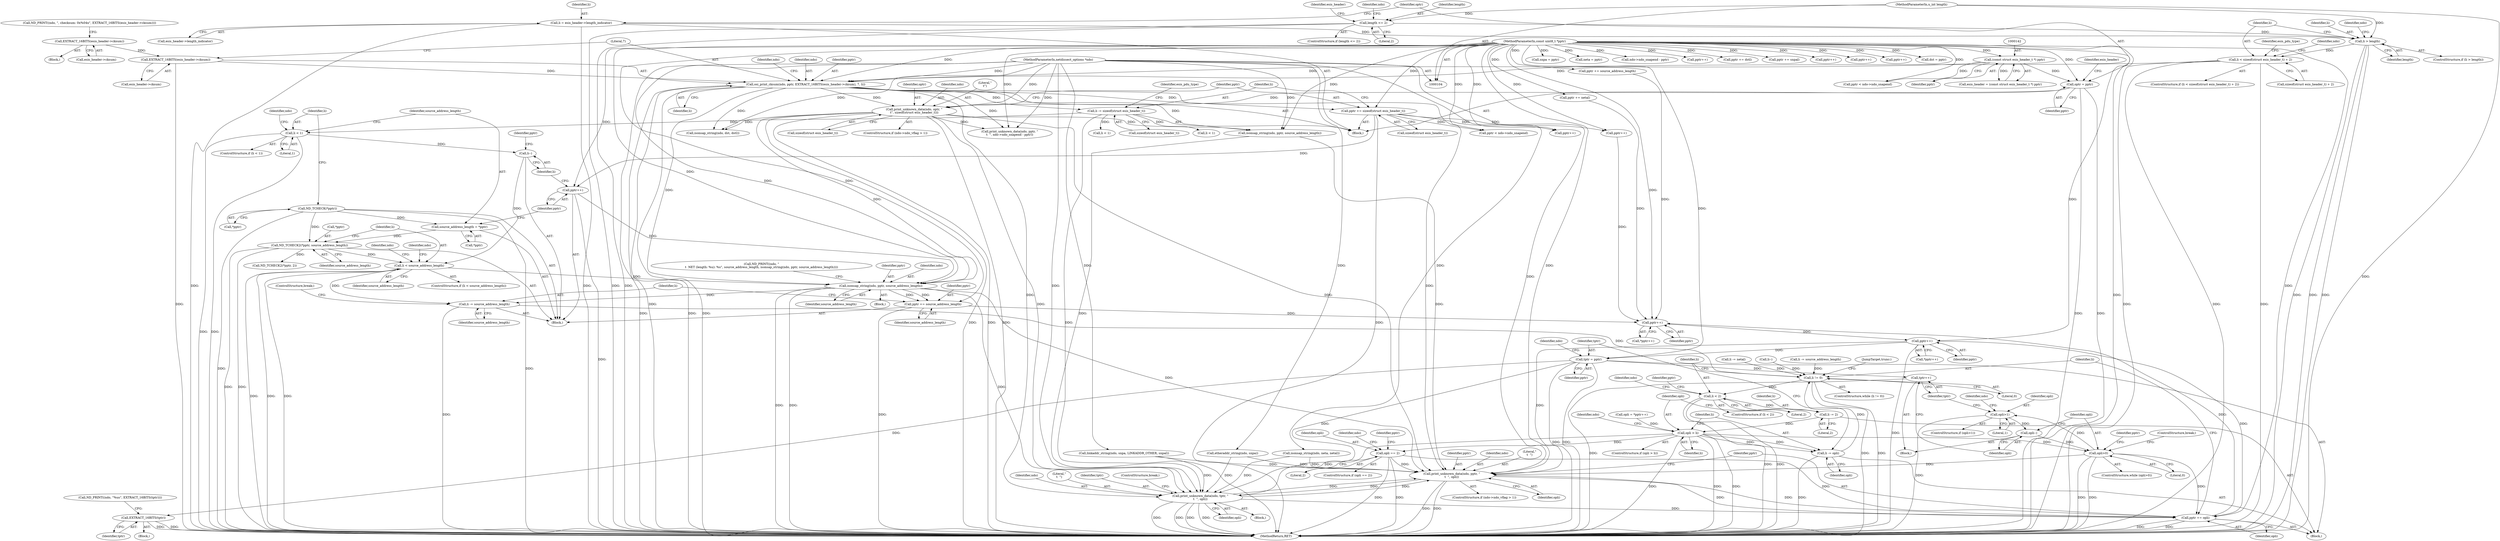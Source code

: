 digraph "0_tcpdump_c177cb3800a9a68d79b2812f0ffcb9479abd6eb8@pointer" {
"1000675" [label="(Call,isonsap_string(ndo, pptr, source_address_length))"];
"1000310" [label="(Call,osi_print_cksum(ndo, pptr, EXTRACT_16BITS(esis_header->cksum), 7, li))"];
"1000105" [label="(MethodParameterIn,netdissect_options *ndo)"];
"1000106" [label="(MethodParameterIn,const uint8_t *pptr)"];
"1000141" [label="(Call,(const struct esis_header_t *) pptr)"];
"1000313" [label="(Call,EXTRACT_16BITS(esis_header->cksum))"];
"1000306" [label="(Call,EXTRACT_16BITS(esis_header->cksum))"];
"1000202" [label="(Call,li < sizeof(struct esis_header_t) + 2)"];
"1000188" [label="(Call,li > length)"];
"1000147" [label="(Call,li = esis_header->length_indicator)"];
"1000125" [label="(Call,length <= 2)"];
"1000107" [label="(MethodParameterIn,u_int length)"];
"1000336" [label="(Call,print_unknown_data(ndo, optr, \"\n\t\", sizeof(struct esis_header_t)))"];
"1000152" [label="(Call,optr = pptr)"];
"1000650" [label="(Call,pptr++)"];
"1000342" [label="(Call,pptr += sizeof(struct esis_header_t))"];
"1000659" [label="(Call,li < source_address_length)"];
"1000652" [label="(Call,li--)"];
"1000637" [label="(Call,li < 1)"];
"1000346" [label="(Call,li -= sizeof(struct esis_header_t))"];
"1000654" [label="(Call,ND_TCHECK2(*pptr, source_address_length))"];
"1000633" [label="(Call,ND_TCHECK(*pptr))"];
"1000646" [label="(Call,source_address_length = *pptr)"];
"1000679" [label="(Call,pptr += source_address_length)"];
"1000735" [label="(Call,pptr++)"];
"1000740" [label="(Call,pptr++)"];
"1000760" [label="(Call,tptr = pptr)"];
"1000794" [label="(Call,EXTRACT_16BITS(tptr))"];
"1000832" [label="(Call,tptr++)"];
"1000843" [label="(Call,print_unknown_data(ndo, tptr, \"\n\t  \", opli))"];
"1000855" [label="(Call,print_unknown_data(ndo, pptr, \"\n\t  \", opli))"];
"1000860" [label="(Call,pptr += opli)"];
"1000682" [label="(Call,li -= source_address_length)"];
"1000711" [label="(Call,li != 0)"];
"1000719" [label="(Call,li < 2)"];
"1000742" [label="(Call,li -= 2)"];
"1000746" [label="(Call,opli > li)"];
"1000757" [label="(Call,li -= opli)"];
"1000781" [label="(Call,opli == 2)"];
"1000804" [label="(Call,opli>0)"];
"1000825" [label="(Call,opli>1)"];
"1000834" [label="(Call,opli--)"];
"1000449" [label="(Call,snpa = pptr)"];
"1000736" [label="(Identifier,pptr)"];
"1000143" [label="(Identifier,pptr)"];
"1000491" [label="(Call,neta = pptr)"];
"1000648" [label="(Call,*pptr)"];
"1000141" [label="(Call,(const struct esis_header_t *) pptr)"];
"1000789" [label="(Call,ND_PRINT((ndo, \"%us\", EXTRACT_16BITS(tptr))))"];
"1000625" [label="(Call,li -= source_address_length)"];
"1000673" [label="(Block,)"];
"1000826" [label="(Identifier,opli)"];
"1000765" [label="(Identifier,ndo)"];
"1000670" [label="(Identifier,ndo)"];
"1000704" [label="(Call,ndo->ndo_snapend - pptr)"];
"1000194" [label="(Identifier,ndo)"];
"1000140" [label="(Identifier,esis_header)"];
"1000863" [label="(JumpTarget,trunc:)"];
"1000858" [label="(Literal,\"\n\t  \")"];
"1000190" [label="(Identifier,length)"];
"1000431" [label="(Call,pptr++)"];
"1000761" [label="(Identifier,tptr)"];
"1000787" [label="(Identifier,pptr)"];
"1000728" [label="(Call,ND_TCHECK2(*pptr, 2))"];
"1000312" [label="(Identifier,pptr)"];
"1000849" [label="(ControlStructure,if (ndo->ndo_vflag > 1))"];
"1000752" [label="(Identifier,ndo)"];
"1000795" [label="(Identifier,tptr)"];
"1000107" [label="(MethodParameterIn,u_int length)"];
"1000203" [label="(Identifier,li)"];
"1000680" [label="(Identifier,pptr)"];
"1000511" [label="(Call,etheraddr_string(ndo, snpa))"];
"1000656" [label="(Identifier,pptr)"];
"1000347" [label="(Identifier,li)"];
"1000538" [label="(Call,isonsap_string(ndo, neta, netal))"];
"1000685" [label="(ControlStructure,break;)"];
"1000636" [label="(ControlStructure,if (li < 1))"];
"1000730" [label="(Identifier,pptr)"];
"1000678" [label="(Identifier,source_address_length)"];
"1000655" [label="(Call,*pptr)"];
"1000714" [label="(Block,)"];
"1000187" [label="(ControlStructure,if (li > length))"];
"1000336" [label="(Call,print_unknown_data(ndo, optr, \"\n\t\", sizeof(struct esis_header_t)))"];
"1000127" [label="(Literal,2)"];
"1000806" [label="(Literal,0)"];
"1000343" [label="(Identifier,pptr)"];
"1000351" [label="(Identifier,esis_pdu_type)"];
"1000861" [label="(Identifier,pptr)"];
"1000632" [label="(Block,)"];
"1000700" [label="(Call,print_unknown_data(ndo, pptr, \"\n\t  \", ndo->ndo_snapend - pptr))"];
"1000665" [label="(Identifier,ndo)"];
"1000683" [label="(Identifier,li)"];
"1000622" [label="(Call,pptr += source_address_length)"];
"1000659" [label="(Call,li < source_address_length)"];
"1000857" [label="(Identifier,pptr)"];
"1000782" [label="(Identifier,opli)"];
"1000410" [label="(Call,isonsap_string(ndo, dst, dstl))"];
"1000695" [label="(Call,pptr < ndo->ndo_snapend)"];
"1000676" [label="(Identifier,ndo)"];
"1000548" [label="(Call,li < 1)"];
"1000646" [label="(Call,source_address_length = *pptr)"];
"1000740" [label="(Call,pptr++)"];
"1000522" [label="(Call,linkaddr_string(ndo, snpa, LINKADDR_OTHER, snpal))"];
"1000824" [label="(ControlStructure,if (opli>1))"];
"1000804" [label="(Call,opli>0)"];
"1000742" [label="(Call,li -= 2)"];
"1000131" [label="(Identifier,ndo)"];
"1000836" [label="(ControlStructure,break;)"];
"1000494" [label="(Call,pptr += netal)"];
"1000653" [label="(Identifier,li)"];
"1000845" [label="(Identifier,tptr)"];
"1000340" [label="(Call,sizeof(struct esis_header_t))"];
"1000317" [label="(Literal,7)"];
"1000827" [label="(Literal,1)"];
"1000807" [label="(Block,)"];
"1000803" [label="(ControlStructure,while (opli>0))"];
"1000668" [label="(Call,ND_PRINT((ndo, \"\n\t  NET (length: %u): %s\", source_address_length, isonsap_string(ndo, pptr, source_address_length))))"];
"1000304" [label="(Block,)"];
"1000399" [label="(Call,pptr += dstl)"];
"1000719" [label="(Call,li < 2)"];
"1000735" [label="(Call,pptr++)"];
"1000661" [label="(Identifier,source_address_length)"];
"1000647" [label="(Identifier,source_address_length)"];
"1000337" [label="(Identifier,ndo)"];
"1000832" [label="(Call,tptr++)"];
"1000862" [label="(Identifier,opli)"];
"1000739" [label="(Call,*pptr++)"];
"1000684" [label="(Identifier,source_address_length)"];
"1000126" [label="(Identifier,length)"];
"1000718" [label="(ControlStructure,if (li < 2))"];
"1000106" [label="(MethodParameterIn,const uint8_t *pptr)"];
"1000856" [label="(Identifier,ndo)"];
"1000452" [label="(Call,pptr += snpal)"];
"1000679" [label="(Call,pptr += source_address_length)"];
"1000148" [label="(Identifier,li)"];
"1000314" [label="(Call,esis_header->cksum)"];
"1000227" [label="(Call,pptr++)"];
"1000847" [label="(Identifier,opli)"];
"1000720" [label="(Identifier,li)"];
"1000154" [label="(Identifier,pptr)"];
"1000682" [label="(Call,li -= source_address_length)"];
"1000365" [label="(Call,li < 1)"];
"1000475" [label="(Call,pptr++)"];
"1000833" [label="(Identifier,tptr)"];
"1000681" [label="(Identifier,source_address_length)"];
"1000307" [label="(Call,esis_header->cksum)"];
"1000762" [label="(Identifier,pptr)"];
"1000848" [label="(ControlStructure,break;)"];
"1000759" [label="(Identifier,opli)"];
"1000342" [label="(Call,pptr += sizeof(struct esis_header_t))"];
"1000231" [label="(Identifier,esis_pdu_type)"];
"1000778" [label="(Block,)"];
"1000657" [label="(Identifier,source_address_length)"];
"1000758" [label="(Identifier,li)"];
"1000799" [label="(Identifier,ndo)"];
"1000783" [label="(Literal,2)"];
"1000497" [label="(Call,li -= netal)"];
"1000346" [label="(Call,li -= sizeof(struct esis_header_t))"];
"1000378" [label="(Call,pptr++)"];
"1000204" [label="(Call,sizeof(struct esis_header_t) + 2)"];
"1000781" [label="(Call,opli == 2)"];
"1000805" [label="(Identifier,opli)"];
"1000643" [label="(Identifier,ndo)"];
"1000313" [label="(Call,EXTRACT_16BITS(esis_header->cksum))"];
"1000125" [label="(Call,length <= 2)"];
"1000344" [label="(Call,sizeof(struct esis_header_t))"];
"1000189" [label="(Identifier,li)"];
"1000147" [label="(Call,li = esis_header->length_indicator)"];
"1000301" [label="(Call,ND_PRINT((ndo, \", checksum: 0x%04x\", EXTRACT_16BITS(esis_header->cksum))))"];
"1000339" [label="(Literal,\"\n\t\")"];
"1000634" [label="(Call,*pptr)"];
"1000660" [label="(Identifier,li)"];
"1000844" [label="(Identifier,ndo)"];
"1000834" [label="(Call,opli--)"];
"1000330" [label="(ControlStructure,if (ndo->ndo_vflag > 1))"];
"1000825" [label="(Call,opli>1)"];
"1000158" [label="(Identifier,esis_header)"];
"1000792" [label="(Block,)"];
"1000202" [label="(Call,li < sizeof(struct esis_header_t) + 2)"];
"1000743" [label="(Identifier,li)"];
"1000338" [label="(Identifier,optr)"];
"1000201" [label="(ControlStructure,if (li < sizeof(struct esis_header_t) + 2))"];
"1000211" [label="(Identifier,ndo)"];
"1000711" [label="(Call,li != 0)"];
"1000654" [label="(Call,ND_TCHECK2(*pptr, source_address_length))"];
"1000712" [label="(Identifier,li)"];
"1000321" [label="(Identifier,ndo)"];
"1000747" [label="(Identifier,opli)"];
"1000741" [label="(Identifier,pptr)"];
"1000618" [label="(Call,isonsap_string(ndo, pptr, source_address_length))"];
"1000835" [label="(Identifier,opli)"];
"1000830" [label="(Identifier,ndo)"];
"1000105" [label="(MethodParameterIn,netdissect_options *ndo)"];
"1000318" [label="(Identifier,li)"];
"1000794" [label="(Call,EXTRACT_16BITS(tptr))"];
"1000652" [label="(Call,li--)"];
"1000216" [label="(Call,pptr < ndo->ndo_snapend)"];
"1000713" [label="(Literal,0)"];
"1000744" [label="(Literal,2)"];
"1000139" [label="(Call,esis_header = (const struct esis_header_t *) pptr)"];
"1000780" [label="(ControlStructure,if (opli == 2))"];
"1000153" [label="(Identifier,optr)"];
"1000637" [label="(Call,li < 1)"];
"1000745" [label="(ControlStructure,if (opli > li))"];
"1000675" [label="(Call,isonsap_string(ndo, pptr, source_address_length))"];
"1000810" [label="(Identifier,pptr)"];
"1000746" [label="(Call,opli > li)"];
"1000859" [label="(Identifier,opli)"];
"1000710" [label="(ControlStructure,while (li != 0))"];
"1000651" [label="(Identifier,pptr)"];
"1000843" [label="(Call,print_unknown_data(ndo, tptr, \"\n\t  \", opli))"];
"1000311" [label="(Identifier,ndo)"];
"1000310" [label="(Call,osi_print_cksum(ndo, pptr, EXTRACT_16BITS(esis_header->cksum), 7, li))"];
"1000721" [label="(Literal,2)"];
"1000633" [label="(Call,ND_TCHECK(*pptr))"];
"1000737" [label="(Call,opli = *pptr++)"];
"1000561" [label="(Call,pptr++)"];
"1000846" [label="(Literal,\"\n\t  \")"];
"1000152" [label="(Call,optr = pptr)"];
"1000677" [label="(Identifier,pptr)"];
"1000593" [label="(Call,pptr++)"];
"1000734" [label="(Call,*pptr++)"];
"1000760" [label="(Call,tptr = pptr)"];
"1000396" [label="(Call,dst = pptr)"];
"1000108" [label="(Block,)"];
"1000149" [label="(Call,esis_header->length_indicator)"];
"1000860" [label="(Call,pptr += opli)"];
"1000563" [label="(Call,li--)"];
"1000124" [label="(ControlStructure,if (length <= 2))"];
"1000348" [label="(Call,sizeof(struct esis_header_t))"];
"1000650" [label="(Call,pptr++)"];
"1000306" [label="(Call,EXTRACT_16BITS(esis_header->cksum))"];
"1000639" [label="(Literal,1)"];
"1000865" [label="(MethodReturn,RET)"];
"1000188" [label="(Call,li > length)"];
"1000658" [label="(ControlStructure,if (li < source_address_length))"];
"1000855" [label="(Call,print_unknown_data(ndo, pptr, \"\n\t  \", opli))"];
"1000638" [label="(Identifier,li)"];
"1000757" [label="(Call,li -= opli)"];
"1000725" [label="(Identifier,ndo)"];
"1000748" [label="(Identifier,li)"];
"1000675" -> "1000673"  [label="AST: "];
"1000675" -> "1000678"  [label="CFG: "];
"1000676" -> "1000675"  [label="AST: "];
"1000677" -> "1000675"  [label="AST: "];
"1000678" -> "1000675"  [label="AST: "];
"1000668" -> "1000675"  [label="CFG: "];
"1000675" -> "1000865"  [label="DDG: "];
"1000675" -> "1000865"  [label="DDG: "];
"1000310" -> "1000675"  [label="DDG: "];
"1000336" -> "1000675"  [label="DDG: "];
"1000105" -> "1000675"  [label="DDG: "];
"1000650" -> "1000675"  [label="DDG: "];
"1000106" -> "1000675"  [label="DDG: "];
"1000659" -> "1000675"  [label="DDG: "];
"1000675" -> "1000679"  [label="DDG: "];
"1000675" -> "1000679"  [label="DDG: "];
"1000675" -> "1000682"  [label="DDG: "];
"1000675" -> "1000843"  [label="DDG: "];
"1000675" -> "1000855"  [label="DDG: "];
"1000310" -> "1000108"  [label="AST: "];
"1000310" -> "1000318"  [label="CFG: "];
"1000311" -> "1000310"  [label="AST: "];
"1000312" -> "1000310"  [label="AST: "];
"1000313" -> "1000310"  [label="AST: "];
"1000317" -> "1000310"  [label="AST: "];
"1000318" -> "1000310"  [label="AST: "];
"1000321" -> "1000310"  [label="CFG: "];
"1000310" -> "1000865"  [label="DDG: "];
"1000310" -> "1000865"  [label="DDG: "];
"1000310" -> "1000865"  [label="DDG: "];
"1000105" -> "1000310"  [label="DDG: "];
"1000106" -> "1000310"  [label="DDG: "];
"1000141" -> "1000310"  [label="DDG: "];
"1000313" -> "1000310"  [label="DDG: "];
"1000202" -> "1000310"  [label="DDG: "];
"1000310" -> "1000336"  [label="DDG: "];
"1000310" -> "1000342"  [label="DDG: "];
"1000310" -> "1000346"  [label="DDG: "];
"1000310" -> "1000410"  [label="DDG: "];
"1000310" -> "1000618"  [label="DDG: "];
"1000310" -> "1000700"  [label="DDG: "];
"1000310" -> "1000843"  [label="DDG: "];
"1000310" -> "1000855"  [label="DDG: "];
"1000105" -> "1000104"  [label="AST: "];
"1000105" -> "1000865"  [label="DDG: "];
"1000105" -> "1000336"  [label="DDG: "];
"1000105" -> "1000410"  [label="DDG: "];
"1000105" -> "1000511"  [label="DDG: "];
"1000105" -> "1000522"  [label="DDG: "];
"1000105" -> "1000538"  [label="DDG: "];
"1000105" -> "1000618"  [label="DDG: "];
"1000105" -> "1000700"  [label="DDG: "];
"1000105" -> "1000843"  [label="DDG: "];
"1000105" -> "1000855"  [label="DDG: "];
"1000106" -> "1000104"  [label="AST: "];
"1000106" -> "1000865"  [label="DDG: "];
"1000106" -> "1000141"  [label="DDG: "];
"1000106" -> "1000152"  [label="DDG: "];
"1000106" -> "1000216"  [label="DDG: "];
"1000106" -> "1000227"  [label="DDG: "];
"1000106" -> "1000342"  [label="DDG: "];
"1000106" -> "1000378"  [label="DDG: "];
"1000106" -> "1000396"  [label="DDG: "];
"1000106" -> "1000399"  [label="DDG: "];
"1000106" -> "1000431"  [label="DDG: "];
"1000106" -> "1000449"  [label="DDG: "];
"1000106" -> "1000452"  [label="DDG: "];
"1000106" -> "1000475"  [label="DDG: "];
"1000106" -> "1000491"  [label="DDG: "];
"1000106" -> "1000494"  [label="DDG: "];
"1000106" -> "1000561"  [label="DDG: "];
"1000106" -> "1000593"  [label="DDG: "];
"1000106" -> "1000618"  [label="DDG: "];
"1000106" -> "1000622"  [label="DDG: "];
"1000106" -> "1000650"  [label="DDG: "];
"1000106" -> "1000679"  [label="DDG: "];
"1000106" -> "1000695"  [label="DDG: "];
"1000106" -> "1000700"  [label="DDG: "];
"1000106" -> "1000704"  [label="DDG: "];
"1000106" -> "1000735"  [label="DDG: "];
"1000106" -> "1000740"  [label="DDG: "];
"1000106" -> "1000760"  [label="DDG: "];
"1000106" -> "1000855"  [label="DDG: "];
"1000106" -> "1000860"  [label="DDG: "];
"1000141" -> "1000139"  [label="AST: "];
"1000141" -> "1000143"  [label="CFG: "];
"1000142" -> "1000141"  [label="AST: "];
"1000143" -> "1000141"  [label="AST: "];
"1000139" -> "1000141"  [label="CFG: "];
"1000141" -> "1000139"  [label="DDG: "];
"1000141" -> "1000152"  [label="DDG: "];
"1000141" -> "1000216"  [label="DDG: "];
"1000313" -> "1000314"  [label="CFG: "];
"1000314" -> "1000313"  [label="AST: "];
"1000317" -> "1000313"  [label="CFG: "];
"1000313" -> "1000865"  [label="DDG: "];
"1000306" -> "1000313"  [label="DDG: "];
"1000306" -> "1000304"  [label="AST: "];
"1000306" -> "1000307"  [label="CFG: "];
"1000307" -> "1000306"  [label="AST: "];
"1000301" -> "1000306"  [label="CFG: "];
"1000202" -> "1000201"  [label="AST: "];
"1000202" -> "1000204"  [label="CFG: "];
"1000203" -> "1000202"  [label="AST: "];
"1000204" -> "1000202"  [label="AST: "];
"1000211" -> "1000202"  [label="CFG: "];
"1000231" -> "1000202"  [label="CFG: "];
"1000202" -> "1000865"  [label="DDG: "];
"1000202" -> "1000865"  [label="DDG: "];
"1000202" -> "1000865"  [label="DDG: "];
"1000188" -> "1000202"  [label="DDG: "];
"1000188" -> "1000187"  [label="AST: "];
"1000188" -> "1000190"  [label="CFG: "];
"1000189" -> "1000188"  [label="AST: "];
"1000190" -> "1000188"  [label="AST: "];
"1000194" -> "1000188"  [label="CFG: "];
"1000203" -> "1000188"  [label="CFG: "];
"1000188" -> "1000865"  [label="DDG: "];
"1000188" -> "1000865"  [label="DDG: "];
"1000188" -> "1000865"  [label="DDG: "];
"1000147" -> "1000188"  [label="DDG: "];
"1000125" -> "1000188"  [label="DDG: "];
"1000107" -> "1000188"  [label="DDG: "];
"1000147" -> "1000108"  [label="AST: "];
"1000147" -> "1000149"  [label="CFG: "];
"1000148" -> "1000147"  [label="AST: "];
"1000149" -> "1000147"  [label="AST: "];
"1000153" -> "1000147"  [label="CFG: "];
"1000147" -> "1000865"  [label="DDG: "];
"1000147" -> "1000865"  [label="DDG: "];
"1000125" -> "1000124"  [label="AST: "];
"1000125" -> "1000127"  [label="CFG: "];
"1000126" -> "1000125"  [label="AST: "];
"1000127" -> "1000125"  [label="AST: "];
"1000131" -> "1000125"  [label="CFG: "];
"1000140" -> "1000125"  [label="CFG: "];
"1000125" -> "1000865"  [label="DDG: "];
"1000125" -> "1000865"  [label="DDG: "];
"1000107" -> "1000125"  [label="DDG: "];
"1000107" -> "1000104"  [label="AST: "];
"1000107" -> "1000865"  [label="DDG: "];
"1000336" -> "1000330"  [label="AST: "];
"1000336" -> "1000340"  [label="CFG: "];
"1000337" -> "1000336"  [label="AST: "];
"1000338" -> "1000336"  [label="AST: "];
"1000339" -> "1000336"  [label="AST: "];
"1000340" -> "1000336"  [label="AST: "];
"1000343" -> "1000336"  [label="CFG: "];
"1000336" -> "1000865"  [label="DDG: "];
"1000336" -> "1000865"  [label="DDG: "];
"1000336" -> "1000865"  [label="DDG: "];
"1000152" -> "1000336"  [label="DDG: "];
"1000336" -> "1000410"  [label="DDG: "];
"1000336" -> "1000618"  [label="DDG: "];
"1000336" -> "1000700"  [label="DDG: "];
"1000336" -> "1000843"  [label="DDG: "];
"1000336" -> "1000855"  [label="DDG: "];
"1000152" -> "1000108"  [label="AST: "];
"1000152" -> "1000154"  [label="CFG: "];
"1000153" -> "1000152"  [label="AST: "];
"1000154" -> "1000152"  [label="AST: "];
"1000158" -> "1000152"  [label="CFG: "];
"1000152" -> "1000865"  [label="DDG: "];
"1000152" -> "1000865"  [label="DDG: "];
"1000650" -> "1000632"  [label="AST: "];
"1000650" -> "1000651"  [label="CFG: "];
"1000651" -> "1000650"  [label="AST: "];
"1000653" -> "1000650"  [label="CFG: "];
"1000650" -> "1000865"  [label="DDG: "];
"1000342" -> "1000650"  [label="DDG: "];
"1000342" -> "1000108"  [label="AST: "];
"1000342" -> "1000344"  [label="CFG: "];
"1000343" -> "1000342"  [label="AST: "];
"1000344" -> "1000342"  [label="AST: "];
"1000347" -> "1000342"  [label="CFG: "];
"1000342" -> "1000865"  [label="DDG: "];
"1000342" -> "1000378"  [label="DDG: "];
"1000342" -> "1000561"  [label="DDG: "];
"1000342" -> "1000695"  [label="DDG: "];
"1000659" -> "1000658"  [label="AST: "];
"1000659" -> "1000661"  [label="CFG: "];
"1000660" -> "1000659"  [label="AST: "];
"1000661" -> "1000659"  [label="AST: "];
"1000665" -> "1000659"  [label="CFG: "];
"1000670" -> "1000659"  [label="CFG: "];
"1000659" -> "1000865"  [label="DDG: "];
"1000659" -> "1000865"  [label="DDG: "];
"1000659" -> "1000865"  [label="DDG: "];
"1000652" -> "1000659"  [label="DDG: "];
"1000654" -> "1000659"  [label="DDG: "];
"1000659" -> "1000682"  [label="DDG: "];
"1000652" -> "1000632"  [label="AST: "];
"1000652" -> "1000653"  [label="CFG: "];
"1000653" -> "1000652"  [label="AST: "];
"1000656" -> "1000652"  [label="CFG: "];
"1000637" -> "1000652"  [label="DDG: "];
"1000637" -> "1000636"  [label="AST: "];
"1000637" -> "1000639"  [label="CFG: "];
"1000638" -> "1000637"  [label="AST: "];
"1000639" -> "1000637"  [label="AST: "];
"1000643" -> "1000637"  [label="CFG: "];
"1000647" -> "1000637"  [label="CFG: "];
"1000637" -> "1000865"  [label="DDG: "];
"1000637" -> "1000865"  [label="DDG: "];
"1000346" -> "1000637"  [label="DDG: "];
"1000346" -> "1000108"  [label="AST: "];
"1000346" -> "1000348"  [label="CFG: "];
"1000347" -> "1000346"  [label="AST: "];
"1000348" -> "1000346"  [label="AST: "];
"1000351" -> "1000346"  [label="CFG: "];
"1000346" -> "1000865"  [label="DDG: "];
"1000346" -> "1000365"  [label="DDG: "];
"1000346" -> "1000548"  [label="DDG: "];
"1000654" -> "1000632"  [label="AST: "];
"1000654" -> "1000657"  [label="CFG: "];
"1000655" -> "1000654"  [label="AST: "];
"1000657" -> "1000654"  [label="AST: "];
"1000660" -> "1000654"  [label="CFG: "];
"1000654" -> "1000865"  [label="DDG: "];
"1000654" -> "1000865"  [label="DDG: "];
"1000633" -> "1000654"  [label="DDG: "];
"1000646" -> "1000654"  [label="DDG: "];
"1000654" -> "1000728"  [label="DDG: "];
"1000633" -> "1000632"  [label="AST: "];
"1000633" -> "1000634"  [label="CFG: "];
"1000634" -> "1000633"  [label="AST: "];
"1000638" -> "1000633"  [label="CFG: "];
"1000633" -> "1000865"  [label="DDG: "];
"1000633" -> "1000865"  [label="DDG: "];
"1000633" -> "1000646"  [label="DDG: "];
"1000646" -> "1000632"  [label="AST: "];
"1000646" -> "1000648"  [label="CFG: "];
"1000647" -> "1000646"  [label="AST: "];
"1000648" -> "1000646"  [label="AST: "];
"1000651" -> "1000646"  [label="CFG: "];
"1000679" -> "1000632"  [label="AST: "];
"1000679" -> "1000681"  [label="CFG: "];
"1000680" -> "1000679"  [label="AST: "];
"1000681" -> "1000679"  [label="AST: "];
"1000683" -> "1000679"  [label="CFG: "];
"1000679" -> "1000865"  [label="DDG: "];
"1000679" -> "1000735"  [label="DDG: "];
"1000735" -> "1000734"  [label="AST: "];
"1000735" -> "1000736"  [label="CFG: "];
"1000736" -> "1000735"  [label="AST: "];
"1000734" -> "1000735"  [label="CFG: "];
"1000622" -> "1000735"  [label="DDG: "];
"1000561" -> "1000735"  [label="DDG: "];
"1000494" -> "1000735"  [label="DDG: "];
"1000860" -> "1000735"  [label="DDG: "];
"1000735" -> "1000740"  [label="DDG: "];
"1000740" -> "1000739"  [label="AST: "];
"1000740" -> "1000741"  [label="CFG: "];
"1000741" -> "1000740"  [label="AST: "];
"1000739" -> "1000740"  [label="CFG: "];
"1000740" -> "1000865"  [label="DDG: "];
"1000740" -> "1000760"  [label="DDG: "];
"1000740" -> "1000855"  [label="DDG: "];
"1000740" -> "1000860"  [label="DDG: "];
"1000760" -> "1000714"  [label="AST: "];
"1000760" -> "1000762"  [label="CFG: "];
"1000761" -> "1000760"  [label="AST: "];
"1000762" -> "1000760"  [label="AST: "];
"1000765" -> "1000760"  [label="CFG: "];
"1000760" -> "1000865"  [label="DDG: "];
"1000760" -> "1000865"  [label="DDG: "];
"1000760" -> "1000794"  [label="DDG: "];
"1000760" -> "1000832"  [label="DDG: "];
"1000760" -> "1000843"  [label="DDG: "];
"1000794" -> "1000792"  [label="AST: "];
"1000794" -> "1000795"  [label="CFG: "];
"1000795" -> "1000794"  [label="AST: "];
"1000789" -> "1000794"  [label="CFG: "];
"1000794" -> "1000865"  [label="DDG: "];
"1000794" -> "1000865"  [label="DDG: "];
"1000832" -> "1000807"  [label="AST: "];
"1000832" -> "1000833"  [label="CFG: "];
"1000833" -> "1000832"  [label="AST: "];
"1000835" -> "1000832"  [label="CFG: "];
"1000832" -> "1000865"  [label="DDG: "];
"1000843" -> "1000778"  [label="AST: "];
"1000843" -> "1000847"  [label="CFG: "];
"1000844" -> "1000843"  [label="AST: "];
"1000845" -> "1000843"  [label="AST: "];
"1000846" -> "1000843"  [label="AST: "];
"1000847" -> "1000843"  [label="AST: "];
"1000848" -> "1000843"  [label="CFG: "];
"1000843" -> "1000865"  [label="DDG: "];
"1000843" -> "1000865"  [label="DDG: "];
"1000843" -> "1000865"  [label="DDG: "];
"1000843" -> "1000865"  [label="DDG: "];
"1000855" -> "1000843"  [label="DDG: "];
"1000522" -> "1000843"  [label="DDG: "];
"1000618" -> "1000843"  [label="DDG: "];
"1000511" -> "1000843"  [label="DDG: "];
"1000538" -> "1000843"  [label="DDG: "];
"1000746" -> "1000843"  [label="DDG: "];
"1000843" -> "1000855"  [label="DDG: "];
"1000843" -> "1000855"  [label="DDG: "];
"1000843" -> "1000860"  [label="DDG: "];
"1000855" -> "1000849"  [label="AST: "];
"1000855" -> "1000859"  [label="CFG: "];
"1000856" -> "1000855"  [label="AST: "];
"1000857" -> "1000855"  [label="AST: "];
"1000858" -> "1000855"  [label="AST: "];
"1000859" -> "1000855"  [label="AST: "];
"1000861" -> "1000855"  [label="CFG: "];
"1000855" -> "1000865"  [label="DDG: "];
"1000855" -> "1000865"  [label="DDG: "];
"1000522" -> "1000855"  [label="DDG: "];
"1000618" -> "1000855"  [label="DDG: "];
"1000511" -> "1000855"  [label="DDG: "];
"1000538" -> "1000855"  [label="DDG: "];
"1000804" -> "1000855"  [label="DDG: "];
"1000781" -> "1000855"  [label="DDG: "];
"1000855" -> "1000860"  [label="DDG: "];
"1000855" -> "1000860"  [label="DDG: "];
"1000860" -> "1000714"  [label="AST: "];
"1000860" -> "1000862"  [label="CFG: "];
"1000861" -> "1000860"  [label="AST: "];
"1000862" -> "1000860"  [label="AST: "];
"1000712" -> "1000860"  [label="CFG: "];
"1000860" -> "1000865"  [label="DDG: "];
"1000860" -> "1000865"  [label="DDG: "];
"1000804" -> "1000860"  [label="DDG: "];
"1000781" -> "1000860"  [label="DDG: "];
"1000682" -> "1000632"  [label="AST: "];
"1000682" -> "1000684"  [label="CFG: "];
"1000683" -> "1000682"  [label="AST: "];
"1000684" -> "1000682"  [label="AST: "];
"1000685" -> "1000682"  [label="CFG: "];
"1000682" -> "1000865"  [label="DDG: "];
"1000682" -> "1000711"  [label="DDG: "];
"1000711" -> "1000710"  [label="AST: "];
"1000711" -> "1000713"  [label="CFG: "];
"1000712" -> "1000711"  [label="AST: "];
"1000713" -> "1000711"  [label="AST: "];
"1000720" -> "1000711"  [label="CFG: "];
"1000863" -> "1000711"  [label="CFG: "];
"1000711" -> "1000865"  [label="DDG: "];
"1000711" -> "1000865"  [label="DDG: "];
"1000757" -> "1000711"  [label="DDG: "];
"1000625" -> "1000711"  [label="DDG: "];
"1000497" -> "1000711"  [label="DDG: "];
"1000563" -> "1000711"  [label="DDG: "];
"1000711" -> "1000719"  [label="DDG: "];
"1000719" -> "1000718"  [label="AST: "];
"1000719" -> "1000721"  [label="CFG: "];
"1000720" -> "1000719"  [label="AST: "];
"1000721" -> "1000719"  [label="AST: "];
"1000725" -> "1000719"  [label="CFG: "];
"1000730" -> "1000719"  [label="CFG: "];
"1000719" -> "1000865"  [label="DDG: "];
"1000719" -> "1000865"  [label="DDG: "];
"1000719" -> "1000742"  [label="DDG: "];
"1000742" -> "1000714"  [label="AST: "];
"1000742" -> "1000744"  [label="CFG: "];
"1000743" -> "1000742"  [label="AST: "];
"1000744" -> "1000742"  [label="AST: "];
"1000747" -> "1000742"  [label="CFG: "];
"1000742" -> "1000746"  [label="DDG: "];
"1000746" -> "1000745"  [label="AST: "];
"1000746" -> "1000748"  [label="CFG: "];
"1000747" -> "1000746"  [label="AST: "];
"1000748" -> "1000746"  [label="AST: "];
"1000752" -> "1000746"  [label="CFG: "];
"1000758" -> "1000746"  [label="CFG: "];
"1000746" -> "1000865"  [label="DDG: "];
"1000746" -> "1000865"  [label="DDG: "];
"1000746" -> "1000865"  [label="DDG: "];
"1000737" -> "1000746"  [label="DDG: "];
"1000746" -> "1000757"  [label="DDG: "];
"1000746" -> "1000757"  [label="DDG: "];
"1000746" -> "1000781"  [label="DDG: "];
"1000746" -> "1000804"  [label="DDG: "];
"1000757" -> "1000714"  [label="AST: "];
"1000757" -> "1000759"  [label="CFG: "];
"1000758" -> "1000757"  [label="AST: "];
"1000759" -> "1000757"  [label="AST: "];
"1000761" -> "1000757"  [label="CFG: "];
"1000757" -> "1000865"  [label="DDG: "];
"1000781" -> "1000780"  [label="AST: "];
"1000781" -> "1000783"  [label="CFG: "];
"1000782" -> "1000781"  [label="AST: "];
"1000783" -> "1000781"  [label="AST: "];
"1000787" -> "1000781"  [label="CFG: "];
"1000799" -> "1000781"  [label="CFG: "];
"1000781" -> "1000865"  [label="DDG: "];
"1000781" -> "1000865"  [label="DDG: "];
"1000804" -> "1000803"  [label="AST: "];
"1000804" -> "1000806"  [label="CFG: "];
"1000805" -> "1000804"  [label="AST: "];
"1000806" -> "1000804"  [label="AST: "];
"1000810" -> "1000804"  [label="CFG: "];
"1000836" -> "1000804"  [label="CFG: "];
"1000804" -> "1000865"  [label="DDG: "];
"1000804" -> "1000865"  [label="DDG: "];
"1000834" -> "1000804"  [label="DDG: "];
"1000804" -> "1000825"  [label="DDG: "];
"1000825" -> "1000824"  [label="AST: "];
"1000825" -> "1000827"  [label="CFG: "];
"1000826" -> "1000825"  [label="AST: "];
"1000827" -> "1000825"  [label="AST: "];
"1000830" -> "1000825"  [label="CFG: "];
"1000833" -> "1000825"  [label="CFG: "];
"1000825" -> "1000865"  [label="DDG: "];
"1000825" -> "1000834"  [label="DDG: "];
"1000834" -> "1000807"  [label="AST: "];
"1000834" -> "1000835"  [label="CFG: "];
"1000835" -> "1000834"  [label="AST: "];
"1000805" -> "1000834"  [label="CFG: "];
}
